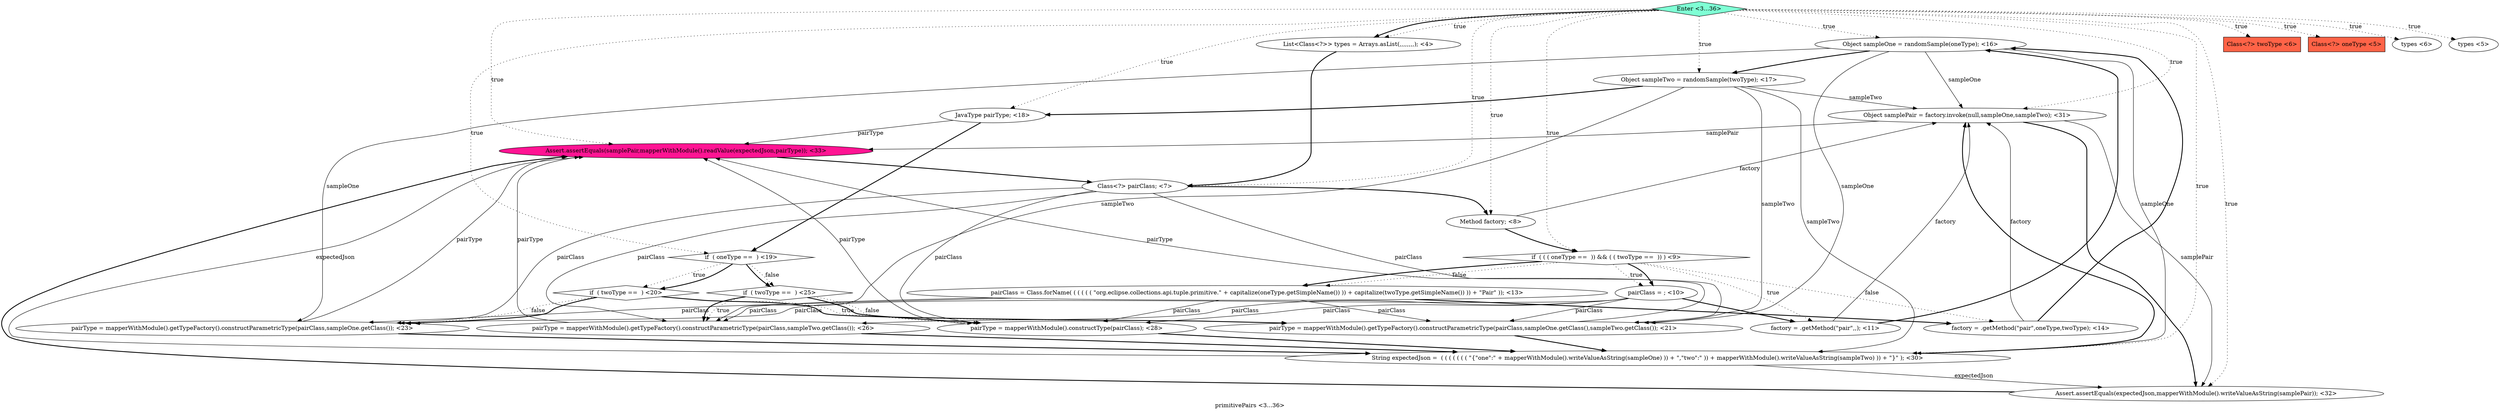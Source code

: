 digraph PDG {
label = "primitivePairs <3...36>";
0.12 [style = filled, label = "Object sampleOne = randomSample(oneType); <16>", fillcolor = white, shape = ellipse];
0.21 [style = filled, label = "pairType = mapperWithModule().constructType(pairClass); <28>", fillcolor = white, shape = ellipse];
0.8 [style = filled, label = "pairClass = ; <10>", fillcolor = white, shape = ellipse];
0.3 [style = filled, label = "Class<?> twoType <6>", fillcolor = tomato, shape = box];
0.0 [style = filled, label = "List<Class<?>> types = Arrays.asList(,,,,,,,,); <4>", fillcolor = white, shape = ellipse];
0.16 [style = filled, label = "if  ( twoType ==  ) <20>", fillcolor = white, shape = diamond];
0.15 [style = filled, label = "if  ( oneType ==  ) <19>", fillcolor = white, shape = diamond];
0.1 [style = filled, label = "Class<?> oneType <5>", fillcolor = tomato, shape = box];
0.23 [style = filled, label = "Object samplePair = factory.invoke(null,sampleOne,sampleTwo); <31>", fillcolor = white, shape = ellipse];
0.25 [style = filled, label = "Assert.assertEquals(samplePair,mapperWithModule().readValue(expectedJson,pairType)); <33>", fillcolor = deeppink, shape = ellipse];
0.4 [style = filled, label = "types <6>", fillcolor = white, shape = ellipse];
0.11 [style = filled, label = "factory = .getMethod(\"pair\",oneType,twoType); <14>", fillcolor = white, shape = ellipse];
0.17 [style = filled, label = "pairType = mapperWithModule().getTypeFactory().constructParametricType(pairClass,sampleOne.getClass(),sampleTwo.getClass()); <21>", fillcolor = white, shape = ellipse];
0.22 [style = filled, label = "String expectedJson =  ( ( ( ( ( ( ( \"{\"one\":\" + mapperWithModule().writeValueAsString(sampleOne) )) + \",\"two\":\" )) + mapperWithModule().writeValueAsString(sampleTwo) )) + \"}\" ); <30>", fillcolor = white, shape = ellipse];
0.24 [style = filled, label = "Assert.assertEquals(expectedJson,mapperWithModule().writeValueAsString(samplePair)); <32>", fillcolor = white, shape = ellipse];
0.6 [style = filled, label = "Method factory; <8>", fillcolor = white, shape = ellipse];
0.18 [style = filled, label = "pairType = mapperWithModule().getTypeFactory().constructParametricType(pairClass,sampleOne.getClass()); <23>", fillcolor = white, shape = ellipse];
0.14 [style = filled, label = "JavaType pairType; <18>", fillcolor = white, shape = ellipse];
0.19 [style = filled, label = "if  ( twoType ==  ) <25>", fillcolor = white, shape = diamond];
0.20 [style = filled, label = "pairType = mapperWithModule().getTypeFactory().constructParametricType(pairClass,sampleTwo.getClass()); <26>", fillcolor = white, shape = ellipse];
0.10 [style = filled, label = "pairClass = Class.forName( ( ( ( ( ( \"org.eclipse.collections.api.tuple.primitive.\" + capitalize(oneType.getSimpleName()) )) + capitalize(twoType.getSimpleName()) )) + \"Pair\" )); <13>", fillcolor = white, shape = ellipse];
0.9 [style = filled, label = "factory = .getMethod(\"pair\",,); <11>", fillcolor = white, shape = ellipse];
0.5 [style = filled, label = "Class<?> pairClass; <7>", fillcolor = white, shape = ellipse];
0.13 [style = filled, label = "Object sampleTwo = randomSample(twoType); <17>", fillcolor = white, shape = ellipse];
0.26 [style = filled, label = "Enter <3...36>", fillcolor = aquamarine, shape = diamond];
0.7 [style = filled, label = "if  ( ( ( oneType ==  )) && ( ( twoType ==  )) ) <9>", fillcolor = white, shape = diamond];
0.2 [style = filled, label = "types <5>", fillcolor = white, shape = ellipse];
0.0 -> 0.5 [style = bold, label=""];
0.5 -> 0.6 [style = bold, label=""];
0.5 -> 0.17 [style = solid, label="pairClass"];
0.5 -> 0.18 [style = solid, label="pairClass"];
0.5 -> 0.20 [style = solid, label="pairClass"];
0.5 -> 0.21 [style = solid, label="pairClass"];
0.6 -> 0.7 [style = bold, label=""];
0.6 -> 0.23 [style = solid, label="factory"];
0.7 -> 0.8 [style = dotted, label="true"];
0.7 -> 0.8 [style = bold, label=""];
0.7 -> 0.9 [style = dotted, label="true"];
0.7 -> 0.10 [style = dotted, label="false"];
0.7 -> 0.10 [style = bold, label=""];
0.7 -> 0.11 [style = dotted, label="false"];
0.8 -> 0.9 [style = bold, label=""];
0.8 -> 0.17 [style = solid, label="pairClass"];
0.8 -> 0.18 [style = solid, label="pairClass"];
0.8 -> 0.20 [style = solid, label="pairClass"];
0.8 -> 0.21 [style = solid, label="pairClass"];
0.9 -> 0.12 [style = bold, label=""];
0.9 -> 0.23 [style = solid, label="factory"];
0.10 -> 0.11 [style = bold, label=""];
0.10 -> 0.17 [style = solid, label="pairClass"];
0.10 -> 0.18 [style = solid, label="pairClass"];
0.10 -> 0.20 [style = solid, label="pairClass"];
0.10 -> 0.21 [style = solid, label="pairClass"];
0.11 -> 0.12 [style = bold, label=""];
0.11 -> 0.23 [style = solid, label="factory"];
0.12 -> 0.13 [style = bold, label=""];
0.12 -> 0.17 [style = solid, label="sampleOne"];
0.12 -> 0.18 [style = solid, label="sampleOne"];
0.12 -> 0.22 [style = solid, label="sampleOne"];
0.12 -> 0.23 [style = solid, label="sampleOne"];
0.13 -> 0.14 [style = bold, label=""];
0.13 -> 0.17 [style = solid, label="sampleTwo"];
0.13 -> 0.20 [style = solid, label="sampleTwo"];
0.13 -> 0.22 [style = solid, label="sampleTwo"];
0.13 -> 0.23 [style = solid, label="sampleTwo"];
0.14 -> 0.15 [style = bold, label=""];
0.14 -> 0.25 [style = solid, label="pairType"];
0.15 -> 0.16 [style = dotted, label="true"];
0.15 -> 0.16 [style = bold, label=""];
0.15 -> 0.19 [style = dotted, label="false"];
0.15 -> 0.19 [style = bold, label=""];
0.16 -> 0.17 [style = dotted, label="true"];
0.16 -> 0.17 [style = bold, label=""];
0.16 -> 0.18 [style = dotted, label="false"];
0.16 -> 0.18 [style = bold, label=""];
0.17 -> 0.22 [style = bold, label=""];
0.17 -> 0.25 [style = solid, label="pairType"];
0.18 -> 0.22 [style = bold, label=""];
0.18 -> 0.25 [style = solid, label="pairType"];
0.19 -> 0.20 [style = dotted, label="true"];
0.19 -> 0.20 [style = bold, label=""];
0.19 -> 0.21 [style = dotted, label="false"];
0.19 -> 0.21 [style = bold, label=""];
0.20 -> 0.22 [style = bold, label=""];
0.20 -> 0.25 [style = solid, label="pairType"];
0.21 -> 0.22 [style = bold, label=""];
0.21 -> 0.25 [style = solid, label="pairType"];
0.22 -> 0.23 [style = bold, label=""];
0.22 -> 0.24 [style = solid, label="expectedJson"];
0.22 -> 0.25 [style = solid, label="expectedJson"];
0.23 -> 0.24 [style = solid, label="samplePair"];
0.23 -> 0.24 [style = bold, label=""];
0.23 -> 0.25 [style = solid, label="samplePair"];
0.24 -> 0.25 [style = bold, label=""];
0.25 -> 0.5 [style = bold, label=""];
0.26 -> 0.0 [style = dotted, label="true"];
0.26 -> 0.0 [style = bold, label=""];
0.26 -> 0.1 [style = dotted, label="true"];
0.26 -> 0.2 [style = dotted, label="true"];
0.26 -> 0.3 [style = dotted, label="true"];
0.26 -> 0.4 [style = dotted, label="true"];
0.26 -> 0.5 [style = dotted, label="true"];
0.26 -> 0.6 [style = dotted, label="true"];
0.26 -> 0.7 [style = dotted, label="true"];
0.26 -> 0.12 [style = dotted, label="true"];
0.26 -> 0.13 [style = dotted, label="true"];
0.26 -> 0.14 [style = dotted, label="true"];
0.26 -> 0.15 [style = dotted, label="true"];
0.26 -> 0.22 [style = dotted, label="true"];
0.26 -> 0.23 [style = dotted, label="true"];
0.26 -> 0.24 [style = dotted, label="true"];
0.26 -> 0.25 [style = dotted, label="true"];
}
